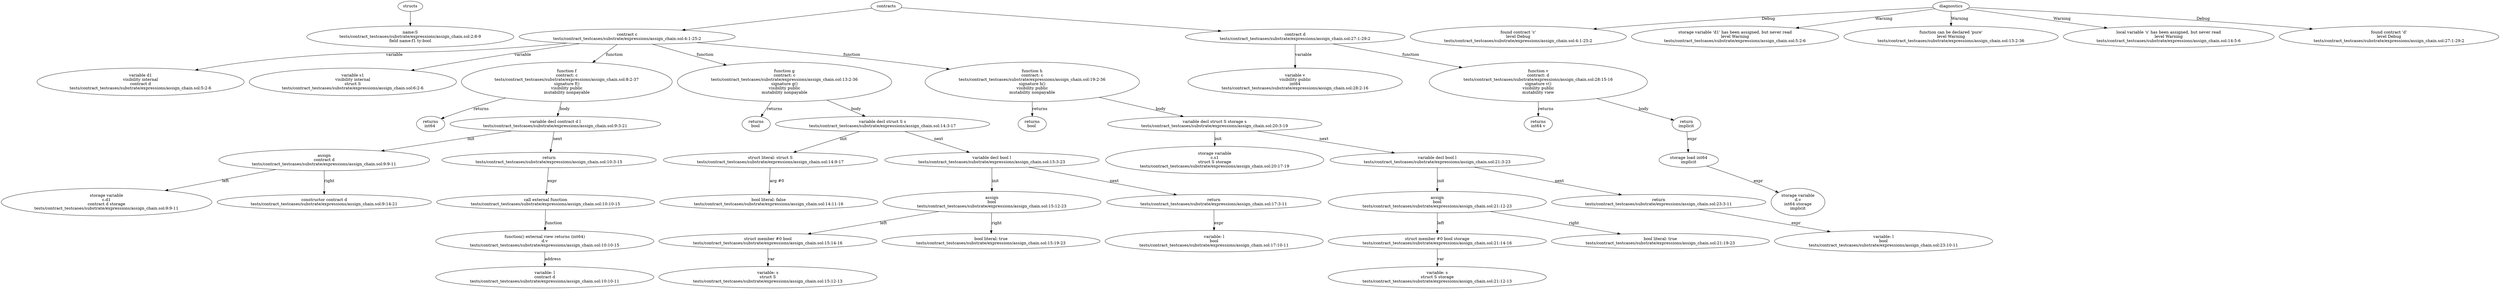 strict digraph "tests/contract_testcases/substrate/expressions/assign_chain.sol" {
	S [label="name:S\ntests/contract_testcases/substrate/expressions/assign_chain.sol:2:8-9\nfield name:f1 ty:bool"]
	contract [label="contract c\ntests/contract_testcases/substrate/expressions/assign_chain.sol:4:1-25:2"]
	var [label="variable d1\nvisibility internal\ncontract d\ntests/contract_testcases/substrate/expressions/assign_chain.sol:5:2-6"]
	var_5 [label="variable s1\nvisibility internal\nstruct S\ntests/contract_testcases/substrate/expressions/assign_chain.sol:6:2-6"]
	f [label="function f\ncontract: c\ntests/contract_testcases/substrate/expressions/assign_chain.sol:8:2-37\nsignature f()\nvisibility public\nmutability nonpayable"]
	returns [label="returns\nint64 "]
	var_decl [label="variable decl contract d l\ntests/contract_testcases/substrate/expressions/assign_chain.sol:9:3-21"]
	assign [label="assign\ncontract d\ntests/contract_testcases/substrate/expressions/assign_chain.sol:9:9-11"]
	storage_var [label="storage variable\nc.d1\ncontract d storage\ntests/contract_testcases/substrate/expressions/assign_chain.sol:9:9-11"]
	constructor [label="constructor contract d\ntests/contract_testcases/substrate/expressions/assign_chain.sol:9:14-21"]
	return [label="return\ntests/contract_testcases/substrate/expressions/assign_chain.sol:10:3-15"]
	call_external_function [label="call external function\ntests/contract_testcases/substrate/expressions/assign_chain.sol:10:10-15"]
	external_function [label="function() external view returns (int64)\nd.v\ntests/contract_testcases/substrate/expressions/assign_chain.sol:10:10-15"]
	variable [label="variable: l\ncontract d\ntests/contract_testcases/substrate/expressions/assign_chain.sol:10:10-11"]
	g [label="function g\ncontract: c\ntests/contract_testcases/substrate/expressions/assign_chain.sol:13:2-36\nsignature g()\nvisibility public\nmutability nonpayable"]
	returns_17 [label="returns\nbool "]
	var_decl_18 [label="variable decl struct S s\ntests/contract_testcases/substrate/expressions/assign_chain.sol:14:3-17"]
	struct_literal [label="struct literal: struct S\ntests/contract_testcases/substrate/expressions/assign_chain.sol:14:9-17"]
	bool_literal [label="bool literal: false\ntests/contract_testcases/substrate/expressions/assign_chain.sol:14:11-16"]
	var_decl_21 [label="variable decl bool l\ntests/contract_testcases/substrate/expressions/assign_chain.sol:15:3-23"]
	assign_22 [label="assign\nbool\ntests/contract_testcases/substrate/expressions/assign_chain.sol:15:12-23"]
	structmember [label="struct member #0 bool\ntests/contract_testcases/substrate/expressions/assign_chain.sol:15:14-16"]
	variable_24 [label="variable: s\nstruct S\ntests/contract_testcases/substrate/expressions/assign_chain.sol:15:12-13"]
	bool_literal_25 [label="bool literal: true\ntests/contract_testcases/substrate/expressions/assign_chain.sol:15:19-23"]
	return_26 [label="return\ntests/contract_testcases/substrate/expressions/assign_chain.sol:17:3-11"]
	variable_27 [label="variable: l\nbool\ntests/contract_testcases/substrate/expressions/assign_chain.sol:17:10-11"]
	h [label="function h\ncontract: c\ntests/contract_testcases/substrate/expressions/assign_chain.sol:19:2-36\nsignature h()\nvisibility public\nmutability nonpayable"]
	returns_29 [label="returns\nbool "]
	var_decl_30 [label="variable decl struct S storage s\ntests/contract_testcases/substrate/expressions/assign_chain.sol:20:3-19"]
	storage_var_31 [label="storage variable\nc.s1\nstruct S storage\ntests/contract_testcases/substrate/expressions/assign_chain.sol:20:17-19"]
	var_decl_32 [label="variable decl bool l\ntests/contract_testcases/substrate/expressions/assign_chain.sol:21:3-23"]
	assign_33 [label="assign\nbool\ntests/contract_testcases/substrate/expressions/assign_chain.sol:21:12-23"]
	structmember_34 [label="struct member #0 bool storage\ntests/contract_testcases/substrate/expressions/assign_chain.sol:21:14-16"]
	variable_35 [label="variable: s\nstruct S storage\ntests/contract_testcases/substrate/expressions/assign_chain.sol:21:12-13"]
	bool_literal_36 [label="bool literal: true\ntests/contract_testcases/substrate/expressions/assign_chain.sol:21:19-23"]
	return_37 [label="return\ntests/contract_testcases/substrate/expressions/assign_chain.sol:23:3-11"]
	variable_38 [label="variable: l\nbool\ntests/contract_testcases/substrate/expressions/assign_chain.sol:23:10-11"]
	contract_39 [label="contract d\ntests/contract_testcases/substrate/expressions/assign_chain.sol:27:1-29:2"]
	var_40 [label="variable v\nvisibility public\nint64\ntests/contract_testcases/substrate/expressions/assign_chain.sol:28:2-16"]
	v [label="function v\ncontract: d\ntests/contract_testcases/substrate/expressions/assign_chain.sol:28:15-16\nsignature v()\nvisibility public\nmutability view"]
	returns_42 [label="returns\nint64 v"]
	return_43 [label="return\nimplicit"]
	storage_load [label="storage load int64\nimplicit"]
	storage_var_45 [label="storage variable\nd.v\nint64 storage\nimplicit"]
	diagnostic [label="found contract 'c'\nlevel Debug\ntests/contract_testcases/substrate/expressions/assign_chain.sol:4:1-25:2"]
	diagnostic_48 [label="storage variable 'd1' has been assigned, but never read\nlevel Warning\ntests/contract_testcases/substrate/expressions/assign_chain.sol:5:2-6"]
	diagnostic_49 [label="function can be declared 'pure'\nlevel Warning\ntests/contract_testcases/substrate/expressions/assign_chain.sol:13:2-36"]
	diagnostic_50 [label="local variable 's' has been assigned, but never read\nlevel Warning\ntests/contract_testcases/substrate/expressions/assign_chain.sol:14:5-6"]
	diagnostic_51 [label="found contract 'd'\nlevel Debug\ntests/contract_testcases/substrate/expressions/assign_chain.sol:27:1-29:2"]
	structs -> S
	contracts -> contract
	contract -> var [label="variable"]
	contract -> var_5 [label="variable"]
	contract -> f [label="function"]
	f -> returns [label="returns"]
	f -> var_decl [label="body"]
	var_decl -> assign [label="init"]
	assign -> storage_var [label="left"]
	assign -> constructor [label="right"]
	var_decl -> return [label="next"]
	return -> call_external_function [label="expr"]
	call_external_function -> external_function [label="function"]
	external_function -> variable [label="address"]
	contract -> g [label="function"]
	g -> returns_17 [label="returns"]
	g -> var_decl_18 [label="body"]
	var_decl_18 -> struct_literal [label="init"]
	struct_literal -> bool_literal [label="arg #0"]
	var_decl_18 -> var_decl_21 [label="next"]
	var_decl_21 -> assign_22 [label="init"]
	assign_22 -> structmember [label="left"]
	structmember -> variable_24 [label="var"]
	assign_22 -> bool_literal_25 [label="right"]
	var_decl_21 -> return_26 [label="next"]
	return_26 -> variable_27 [label="expr"]
	contract -> h [label="function"]
	h -> returns_29 [label="returns"]
	h -> var_decl_30 [label="body"]
	var_decl_30 -> storage_var_31 [label="init"]
	var_decl_30 -> var_decl_32 [label="next"]
	var_decl_32 -> assign_33 [label="init"]
	assign_33 -> structmember_34 [label="left"]
	structmember_34 -> variable_35 [label="var"]
	assign_33 -> bool_literal_36 [label="right"]
	var_decl_32 -> return_37 [label="next"]
	return_37 -> variable_38 [label="expr"]
	contracts -> contract_39
	contract_39 -> var_40 [label="variable"]
	contract_39 -> v [label="function"]
	v -> returns_42 [label="returns"]
	v -> return_43 [label="body"]
	return_43 -> storage_load [label="expr"]
	storage_load -> storage_var_45 [label="expr"]
	diagnostics -> diagnostic [label="Debug"]
	diagnostics -> diagnostic_48 [label="Warning"]
	diagnostics -> diagnostic_49 [label="Warning"]
	diagnostics -> diagnostic_50 [label="Warning"]
	diagnostics -> diagnostic_51 [label="Debug"]
}
